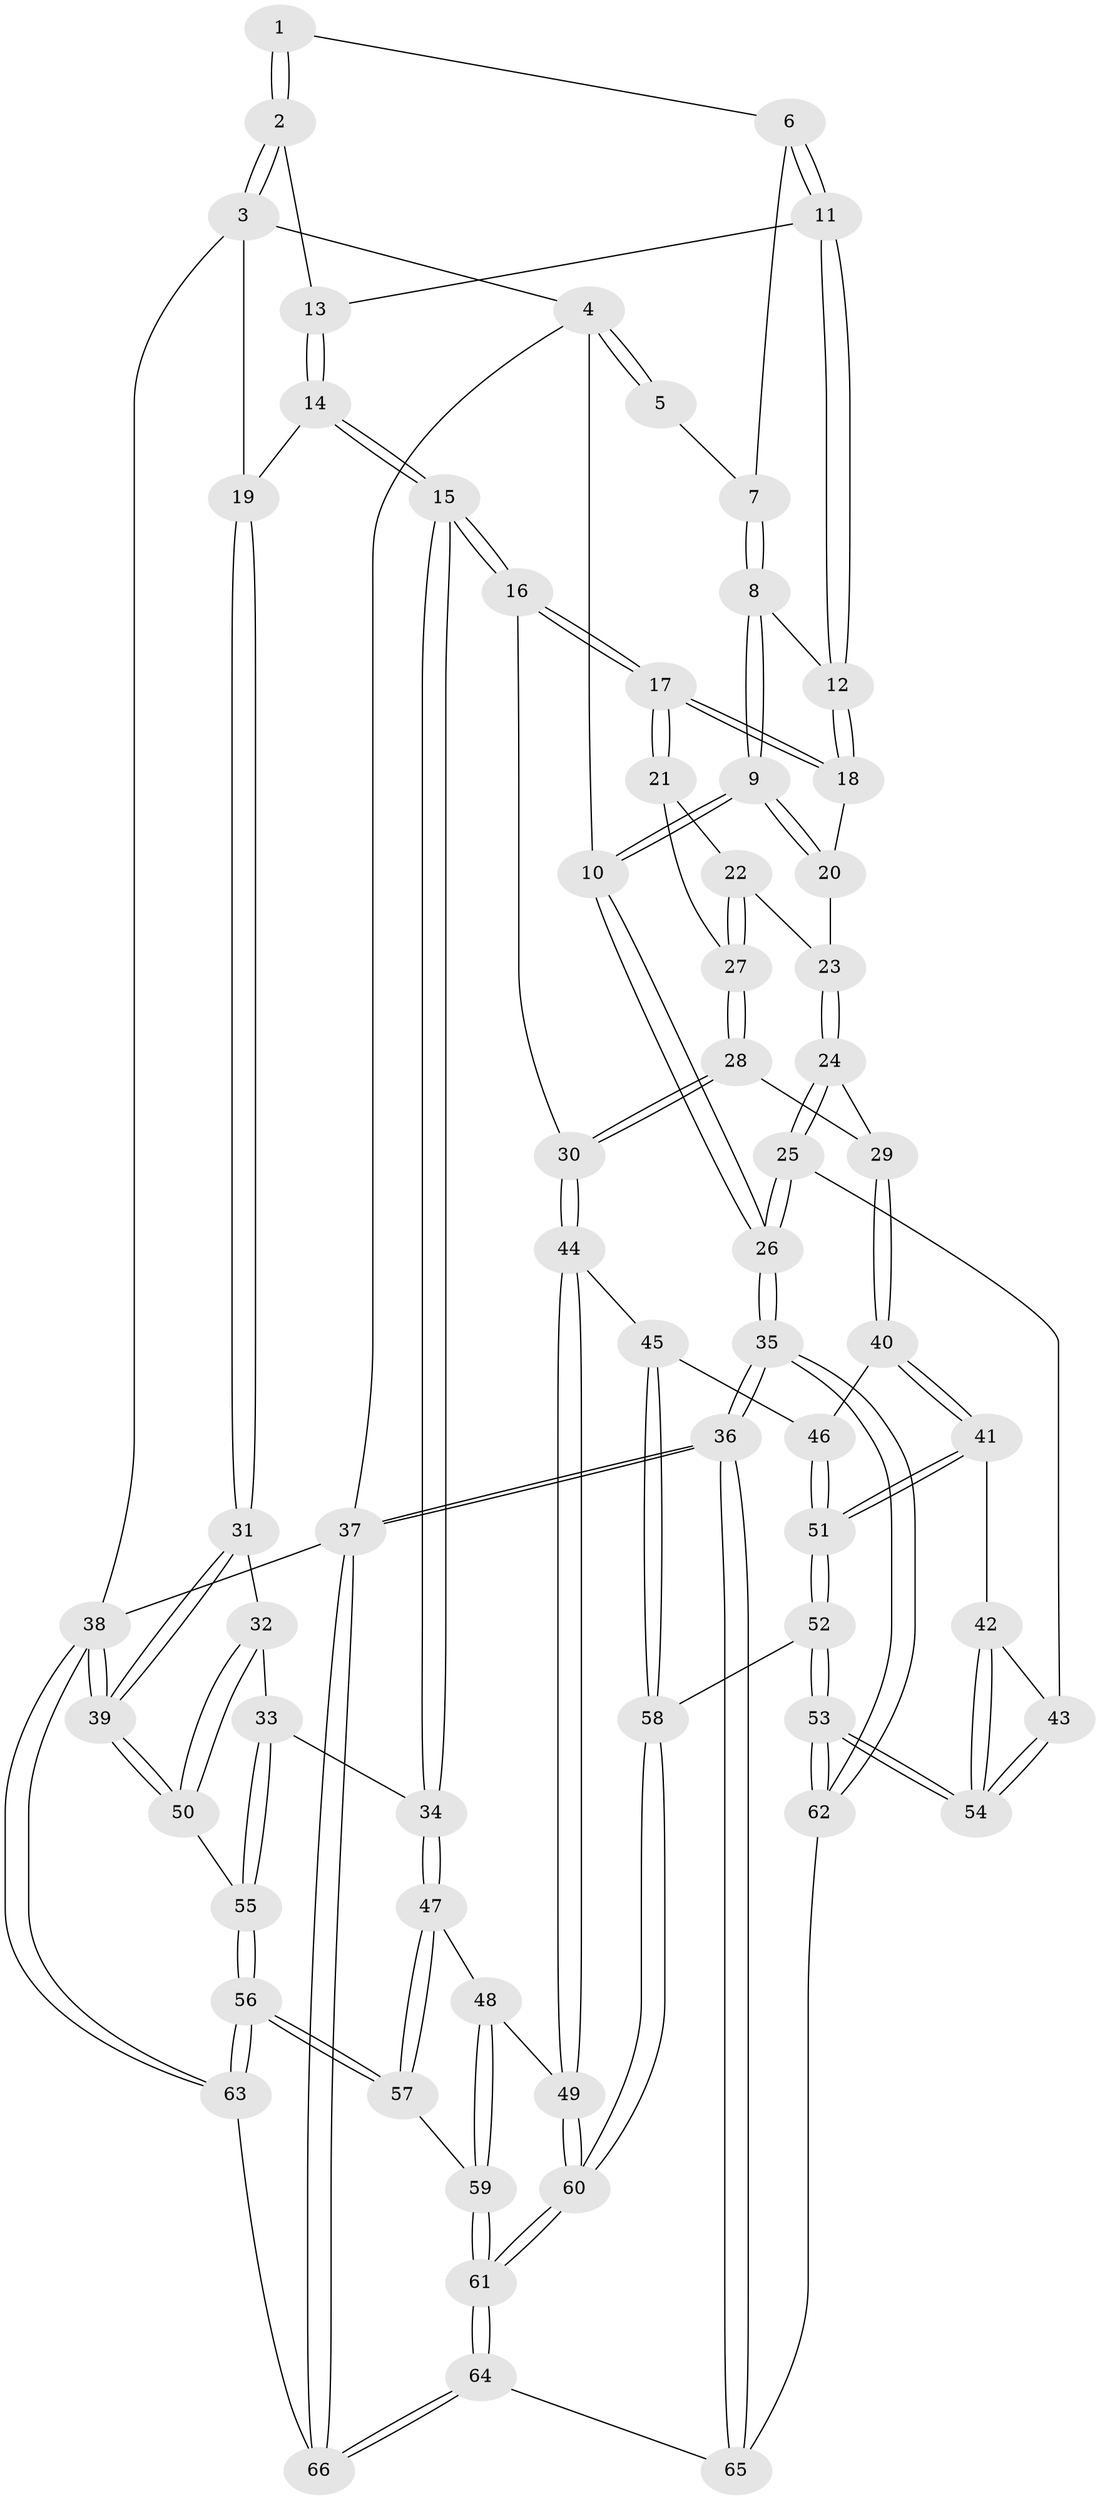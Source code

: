 // coarse degree distribution, {4: 0.14583333333333334, 2: 0.10416666666666667, 5: 0.0625, 3: 0.6875}
// Generated by graph-tools (version 1.1) at 2025/54/03/04/25 22:54:29]
// undirected, 66 vertices, 162 edges
graph export_dot {
  node [color=gray90,style=filled];
  1 [pos="+0.5796613308901349+0"];
  2 [pos="+0.7751184943757611+0"];
  3 [pos="+1+0"];
  4 [pos="+0+0"];
  5 [pos="+0.23119260602997754+0"];
  6 [pos="+0.4259974861106779+0.07340685952936202"];
  7 [pos="+0.3637792758872554+0.07217046359487264"];
  8 [pos="+0.3083692313574598+0.12522579568954412"];
  9 [pos="+0+0"];
  10 [pos="+0+0"];
  11 [pos="+0.46461044855329087+0.14770554357029628"];
  12 [pos="+0.36583142063862745+0.25588706684430235"];
  13 [pos="+0.5693780970866721+0.15268099745436534"];
  14 [pos="+0.6351100476197552+0.3291206516680369"];
  15 [pos="+0.5819941291378544+0.42861020019258667"];
  16 [pos="+0.4709540621844358+0.41067192144163495"];
  17 [pos="+0.4080280297144973+0.3581019894145435"];
  18 [pos="+0.36169155377530327+0.2774506346679131"];
  19 [pos="+1+0.08070920991582407"];
  20 [pos="+0.14984737659346206+0.26861261523845587"];
  21 [pos="+0.3777169602378957+0.3703206260978231"];
  22 [pos="+0.1753514479492305+0.36687678287933245"];
  23 [pos="+0.16306545849998869+0.35497326695590226"];
  24 [pos="+0.0972499317350288+0.4665557335415032"];
  25 [pos="+0+0.5223194067903023"];
  26 [pos="+0+0.5165214720374812"];
  27 [pos="+0.23626792691272694+0.4347936894975806"];
  28 [pos="+0.22669404349836694+0.5065029068083876"];
  29 [pos="+0.1987488334587845+0.5264798548449943"];
  30 [pos="+0.3531592916172804+0.5359018168615998"];
  31 [pos="+1+0.41560350901370474"];
  32 [pos="+0.871967445028057+0.48373016093644877"];
  33 [pos="+0.6769861932598616+0.4950782271457542"];
  34 [pos="+0.5872356812895078+0.4384396626484543"];
  35 [pos="+0+0.7927735326315576"];
  36 [pos="+0+1"];
  37 [pos="+0+1"];
  38 [pos="+1+1"];
  39 [pos="+1+0.7643412304835351"];
  40 [pos="+0.19118409044706763+0.5613872518759871"];
  41 [pos="+0.15352661471260107+0.5866522156873755"];
  42 [pos="+0.14893297963461835+0.5890274852887801"];
  43 [pos="+0.00787577314179331+0.5870417233965828"];
  44 [pos="+0.34766331512844245+0.5994252798057806"];
  45 [pos="+0.2724935237380974+0.6199755820033128"];
  46 [pos="+0.20459647680384474+0.5806033216826032"];
  47 [pos="+0.5603193429943968+0.5316724290031297"];
  48 [pos="+0.5089224648106975+0.5843141591937797"];
  49 [pos="+0.3834732028227376+0.6718399875610089"];
  50 [pos="+0.8378235727092307+0.6688022287791621"];
  51 [pos="+0.20716164595256945+0.734173249765435"];
  52 [pos="+0.20789120242209724+0.7431031164134935"];
  53 [pos="+0.14775370016905637+0.761441382504793"];
  54 [pos="+0.12745529060735453+0.7165164359597149"];
  55 [pos="+0.7507634070170237+0.6809524439395612"];
  56 [pos="+0.6917055193583639+0.7879973580222114"];
  57 [pos="+0.5795924048615624+0.7470663192692497"];
  58 [pos="+0.22323682263729513+0.7432441594172622"];
  59 [pos="+0.45957564327692596+0.782390509490327"];
  60 [pos="+0.38667307621097763+0.7950237742209705"];
  61 [pos="+0.3974734012927941+0.8087043518297161"];
  62 [pos="+0.11438124509744471+0.8017596272874452"];
  63 [pos="+0.8777437677690769+1"];
  64 [pos="+0.3893290184765465+1"];
  65 [pos="+0.14286509707868386+0.902107389628876"];
  66 [pos="+0.4068988669900732+1"];
  1 -- 2;
  1 -- 2;
  1 -- 6;
  2 -- 3;
  2 -- 3;
  2 -- 13;
  3 -- 4;
  3 -- 19;
  3 -- 38;
  4 -- 5;
  4 -- 5;
  4 -- 10;
  4 -- 37;
  5 -- 7;
  6 -- 7;
  6 -- 11;
  6 -- 11;
  7 -- 8;
  7 -- 8;
  8 -- 9;
  8 -- 9;
  8 -- 12;
  9 -- 10;
  9 -- 10;
  9 -- 20;
  9 -- 20;
  10 -- 26;
  10 -- 26;
  11 -- 12;
  11 -- 12;
  11 -- 13;
  12 -- 18;
  12 -- 18;
  13 -- 14;
  13 -- 14;
  14 -- 15;
  14 -- 15;
  14 -- 19;
  15 -- 16;
  15 -- 16;
  15 -- 34;
  15 -- 34;
  16 -- 17;
  16 -- 17;
  16 -- 30;
  17 -- 18;
  17 -- 18;
  17 -- 21;
  17 -- 21;
  18 -- 20;
  19 -- 31;
  19 -- 31;
  20 -- 23;
  21 -- 22;
  21 -- 27;
  22 -- 23;
  22 -- 27;
  22 -- 27;
  23 -- 24;
  23 -- 24;
  24 -- 25;
  24 -- 25;
  24 -- 29;
  25 -- 26;
  25 -- 26;
  25 -- 43;
  26 -- 35;
  26 -- 35;
  27 -- 28;
  27 -- 28;
  28 -- 29;
  28 -- 30;
  28 -- 30;
  29 -- 40;
  29 -- 40;
  30 -- 44;
  30 -- 44;
  31 -- 32;
  31 -- 39;
  31 -- 39;
  32 -- 33;
  32 -- 50;
  32 -- 50;
  33 -- 34;
  33 -- 55;
  33 -- 55;
  34 -- 47;
  34 -- 47;
  35 -- 36;
  35 -- 36;
  35 -- 62;
  35 -- 62;
  36 -- 37;
  36 -- 37;
  36 -- 65;
  36 -- 65;
  37 -- 66;
  37 -- 66;
  37 -- 38;
  38 -- 39;
  38 -- 39;
  38 -- 63;
  38 -- 63;
  39 -- 50;
  39 -- 50;
  40 -- 41;
  40 -- 41;
  40 -- 46;
  41 -- 42;
  41 -- 51;
  41 -- 51;
  42 -- 43;
  42 -- 54;
  42 -- 54;
  43 -- 54;
  43 -- 54;
  44 -- 45;
  44 -- 49;
  44 -- 49;
  45 -- 46;
  45 -- 58;
  45 -- 58;
  46 -- 51;
  46 -- 51;
  47 -- 48;
  47 -- 57;
  47 -- 57;
  48 -- 49;
  48 -- 59;
  48 -- 59;
  49 -- 60;
  49 -- 60;
  50 -- 55;
  51 -- 52;
  51 -- 52;
  52 -- 53;
  52 -- 53;
  52 -- 58;
  53 -- 54;
  53 -- 54;
  53 -- 62;
  53 -- 62;
  55 -- 56;
  55 -- 56;
  56 -- 57;
  56 -- 57;
  56 -- 63;
  56 -- 63;
  57 -- 59;
  58 -- 60;
  58 -- 60;
  59 -- 61;
  59 -- 61;
  60 -- 61;
  60 -- 61;
  61 -- 64;
  61 -- 64;
  62 -- 65;
  63 -- 66;
  64 -- 65;
  64 -- 66;
  64 -- 66;
}
